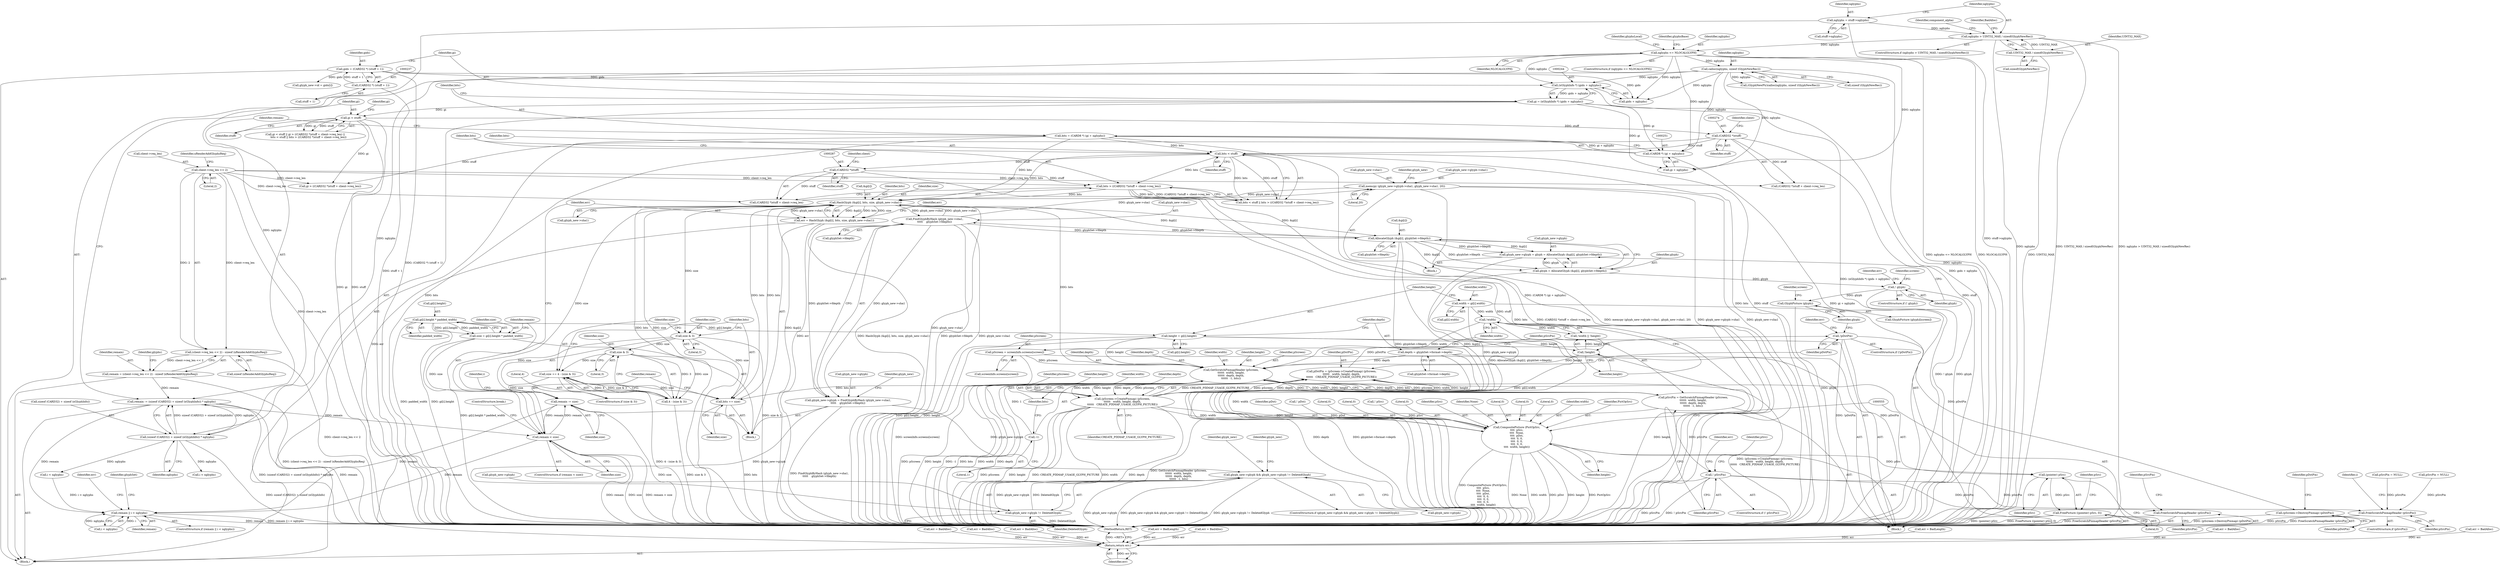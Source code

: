 digraph "0_xserver_5725849a1b427cd4a72b84e57f211edb35838718@API" {
"1000566" [label="(Call,memcpy (glyph_new->glyph->sha1, glyph_new->sha1, 20))"];
"1000341" [label="(Call,FindGlyphByHash (glyph_new->sha1,\n\t\t\t\t\t    glyphSet->fdepth))"];
"1000324" [label="(Call,HashGlyph (&gi[i], bits, size, glyph_new->sha1))"];
"1000378" [label="(Call,AllocateGlyph (&gi[i], glyphSet->fdepth))"];
"1000280" [label="(Call,bits < stuff)"];
"1000248" [label="(Call,bits = (CARD8 *) (gi + nglyphs))"];
"1000250" [label="(Call,(CARD8 *) (gi + nglyphs))"];
"1000241" [label="(Call,gi = (xGlyphInfo *) (gids + nglyphs))"];
"1000243" [label="(Call,(xGlyphInfo *) (gids + nglyphs))"];
"1000234" [label="(Call,gids = (CARD32 *) (stuff + 1))"];
"1000236" [label="(Call,(CARD32 *) (stuff + 1))"];
"1000194" [label="(Call,nglyphs <= NLOCALGLYPH)"];
"1000177" [label="(Call,nglyphs > UINT32_MAX / sizeof(GlyphNewRec))"];
"1000171" [label="(Call,nglyphs = stuff->nglyphs)"];
"1000179" [label="(Call,UINT32_MAX / sizeof(GlyphNewRec))"];
"1000212" [label="(Call,calloc(nglyphs, sizeof (GlyphNewRec)))"];
"1000273" [label="(Call,(CARD32 *)stuff)"];
"1000266" [label="(Call,gi < stuff)"];
"1000283" [label="(Call,bits > ((CARD32 *)stuff + client->req_len))"];
"1000286" [label="(Call,(CARD32 *)stuff)"];
"1000224" [label="(Call,client->req_len << 2)"];
"1000594" [label="(Call,bits += size)"];
"1000587" [label="(Call,size += 4 - (size & 3))"];
"1000589" [label="(Call,4 - (size & 3))"];
"1000591" [label="(Call,size & 3)"];
"1000584" [label="(Call,size & 3)"];
"1000448" [label="(Call,GetScratchPixmapHeader (pScreen,\n\t\t\t\t\t\t  width, height,\n\t\t\t\t\t\t  depth, depth,\n\t\t\t\t\t\t  -1, bits))"];
"1000439" [label="(Call,pScreen = screenInfo.screens[screen])"];
"1000434" [label="(Call,!width)"];
"1000407" [label="(Call,width = gi[i].width)"];
"1000436" [label="(Call,!height)"];
"1000415" [label="(Call,height = gi[i].height)"];
"1000310" [label="(Call,gi[i].height * padded_width)"];
"1000423" [label="(Call,depth = glyphSet->format->depth)"];
"1000454" [label="(Call,-1)"];
"1000318" [label="(Call,remain < size)"];
"1000597" [label="(Call,remain -= size)"];
"1000255" [label="(Call,remain -= (sizeof (CARD32) + sizeof (xGlyphInfo)) * nglyphs)"];
"1000257" [label="(Call,(sizeof (CARD32) + sizeof (xGlyphInfo)) * nglyphs)"];
"1000221" [label="(Call,remain = (client->req_len << 2) - sizeof (xRenderAddGlyphsReq))"];
"1000223" [label="(Call,(client->req_len << 2) - sizeof (xRenderAddGlyphsReq))"];
"1000308" [label="(Call,size = gi[i].height * padded_width)"];
"1000566" [label="(Call,memcpy (glyph_new->glyph->sha1, glyph_new->sha1, 20))"];
"1000322" [label="(Call,err = HashGlyph (&gi[i], bits, size, glyph_new->sha1))"];
"1000696" [label="(Return,return err;)"];
"1000337" [label="(Call,glyph_new->glyph = FindGlyphByHash (glyph_new->sha1,\n\t\t\t\t\t    glyphSet->fdepth))"];
"1000349" [label="(Call,glyph_new->glyph && glyph_new->glyph != DeletedGlyph)"];
"1000353" [label="(Call,glyph_new->glyph != DeletedGlyph)"];
"1000372" [label="(Call,glyph_new->glyph = glyph = AllocateGlyph (&gi[i], glyphSet->fdepth))"];
"1000376" [label="(Call,glyph = AllocateGlyph (&gi[i], glyphSet->fdepth))"];
"1000387" [label="(Call,! glyph)"];
"1000507" [label="(Call,GlyphPicture (glyph))"];
"1000446" [label="(Call,pSrcPix = GetScratchPixmapHeader (pScreen,\n\t\t\t\t\t\t  width, height,\n\t\t\t\t\t\t  depth, depth,\n\t\t\t\t\t\t  -1, bits))"];
"1000458" [label="(Call,! pSrcPix)"];
"1000561" [label="(Call,FreeScratchPixmapHeader (pSrcPix))"];
"1000660" [label="(Call,FreeScratchPixmapHeader (pSrcPix))"];
"1000491" [label="(Call,(pScreen->CreatePixmap) (pScreen,\n\t\t\t\t\t\t   width, height, depth,\n\t\t\t\t\t\t   CREATE_PIXMAP_USAGE_GLYPH_PICTURE))"];
"1000489" [label="(Call,pDstPix = (pScreen->CreatePixmap) (pScreen,\n\t\t\t\t\t\t   width, height, depth,\n\t\t\t\t\t\t   CREATE_PIXMAP_USAGE_GLYPH_PICTURE))"];
"1000498" [label="(Call,!pDstPix)"];
"1000527" [label="(Call,(pScreen->DestroyPixmap) (pDstPix))"];
"1000540" [label="(Call,CompositePicture (PictOpSrc,\n\t\t\t\t  pSrc,\n\t\t\t\t  None,\n\t\t\t\t  pDst,\n\t\t\t\t  0, 0,\n\t\t\t\t  0, 0,\n\t\t\t\t  0, 0,\n\t\t\t\t  width, height))"];
"1000554" [label="(Call,(pointer) pSrc)"];
"1000553" [label="(Call,FreePicture ((pointer) pSrc, 0))"];
"1000601" [label="(Call,remain || i < nglyphs)"];
"1000258" [label="(Call,sizeof (CARD32) + sizeof (xGlyphInfo))"];
"1000509" [label="(Identifier,screen)"];
"1000607" [label="(Call,err = BadLength)"];
"1000424" [label="(Identifier,depth)"];
"1000172" [label="(Identifier,nglyphs)"];
"1000181" [label="(Call,sizeof(GlyphNewRec))"];
"1000415" [label="(Call,height = gi[i].height)"];
"1000228" [label="(Literal,2)"];
"1000408" [label="(Identifier,width)"];
"1000213" [label="(Identifier,nglyphs)"];
"1000664" [label="(Identifier,i)"];
"1000249" [label="(Identifier,bits)"];
"1000492" [label="(Identifier,pScreen)"];
"1000171" [label="(Call,nglyphs = stuff->nglyphs)"];
"1000378" [label="(Call,AllocateGlyph (&gi[i], glyphSet->fdepth))"];
"1000290" [label="(Identifier,client)"];
"1000437" [label="(Identifier,height)"];
"1000594" [label="(Call,bits += size)"];
"1000541" [label="(Identifier,PictOpSrc)"];
"1000376" [label="(Call,glyph = AllocateGlyph (&gi[i], glyphSet->fdepth))"];
"1000212" [label="(Call,calloc(nglyphs, sizeof (GlyphNewRec)))"];
"1000348" [label="(ControlStructure,if (glyph_new->glyph && glyph_new->glyph != DeletedGlyph))"];
"1000603" [label="(Call,i < nglyphs)"];
"1000224" [label="(Call,client->req_len << 2)"];
"1000590" [label="(Literal,4)"];
"1000696" [label="(Return,return err;)"];
"1000660" [label="(Call,FreeScratchPixmapHeader (pSrcPix))"];
"1000263" [label="(Identifier,nglyphs)"];
"1000316" [label="(Identifier,padded_width)"];
"1000266" [label="(Call,gi < stuff)"];
"1000544" [label="(Identifier,pDst)"];
"1000250" [label="(Call,(CARD8 *) (gi + nglyphs))"];
"1000186" [label="(Identifier,component_alpha)"];
"1000658" [label="(ControlStructure,if (pSrcPix))"];
"1000350" [label="(Call,glyph_new->glyph)"];
"1000221" [label="(Call,remain = (client->req_len << 2) - sizeof (xRenderAddGlyphsReq))"];
"1000209" [label="(Identifier,glyphsBase)"];
"1000229" [label="(Call,sizeof (xRenderAddGlyphsReq))"];
"1000195" [label="(Identifier,nglyphs)"];
"1000319" [label="(Identifier,remain)"];
"1000105" [label="(Block,)"];
"1000252" [label="(Call,gi + nglyphs)"];
"1000598" [label="(Identifier,remain)"];
"1000498" [label="(Call,!pDstPix)"];
"1000361" [label="(Identifier,glyph_new)"];
"1000282" [label="(Identifier,stuff)"];
"1000330" [label="(Identifier,size)"];
"1000586" [label="(Literal,3)"];
"1000561" [label="(Call,FreeScratchPixmapHeader (pSrcPix))"];
"1000599" [label="(Identifier,size)"];
"1000285" [label="(Call,(CARD32 *)stuff + client->req_len)"];
"1000238" [label="(Call,stuff + 1)"];
"1000271" [label="(Identifier,gi)"];
"1000435" [label="(Identifier,width)"];
"1000255" [label="(Call,remain -= (sizeof (CARD32) + sizeof (xGlyphInfo)) * nglyphs)"];
"1000223" [label="(Call,(client->req_len << 2) - sizeof (xRenderAddGlyphsReq))"];
"1000553" [label="(Call,FreePicture ((pointer) pSrc, 0))"];
"1000507" [label="(Call,GlyphPicture (glyph))"];
"1000405" [label="(Block,)"];
"1000491" [label="(Call,(pScreen->CreatePixmap) (pScreen,\n\t\t\t\t\t\t   width, height, depth,\n\t\t\t\t\t\t   CREATE_PIXMAP_USAGE_GLYPH_PICTURE))"];
"1000447" [label="(Identifier,pSrcPix)"];
"1000338" [label="(Call,glyph_new->glyph)"];
"1000661" [label="(Identifier,pSrcPix)"];
"1000325" [label="(Call,&gi[i])"];
"1000489" [label="(Call,pDstPix = (pScreen->CreatePixmap) (pScreen,\n\t\t\t\t\t\t   width, height, depth,\n\t\t\t\t\t\t   CREATE_PIXMAP_USAGE_GLYPH_PICTURE))"];
"1000322" [label="(Call,err = HashGlyph (&gi[i], bits, size, glyph_new->sha1))"];
"1000243" [label="(Call,(xGlyphInfo *) (gids + nglyphs))"];
"1000323" [label="(Identifier,err)"];
"1000533" [label="(Call,! pDst)"];
"1000433" [label="(Call,!width || !height)"];
"1000462" [label="(Identifier,err)"];
"1000562" [label="(Identifier,pSrcPix)"];
"1000365" [label="(Block,)"];
"1000331" [label="(Call,glyph_new->sha1)"];
"1000501" [label="(Call,err = BadAlloc)"];
"1000286" [label="(Call,(CARD32 *)stuff)"];
"1000248" [label="(Call,bits = (CARD8 *) (gi + nglyphs))"];
"1000196" [label="(Identifier,NLOCALGLYPH)"];
"1000593" [label="(Literal,3)"];
"1000386" [label="(ControlStructure,if (! glyph))"];
"1000698" [label="(MethodReturn,RET)"];
"1000545" [label="(Literal,0)"];
"1000608" [label="(Identifier,err)"];
"1000222" [label="(Identifier,remain)"];
"1000280" [label="(Call,bits < stuff)"];
"1000245" [label="(Call,gids + nglyphs)"];
"1000588" [label="(Identifier,size)"];
"1000559" [label="(Identifier,pSrc)"];
"1000666" [label="(Call,i < nglyphs)"];
"1000293" [label="(Call,err = BadLength)"];
"1000502" [label="(Identifier,err)"];
"1000494" [label="(Identifier,height)"];
"1000602" [label="(Identifier,remain)"];
"1000131" [label="(Call,pSrcPix = NULL)"];
"1000379" [label="(Call,&gi[i])"];
"1000546" [label="(Literal,0)"];
"1000310" [label="(Call,gi[i].height * padded_width)"];
"1000416" [label="(Identifier,height)"];
"1000572" [label="(Call,glyph_new->sha1)"];
"1000388" [label="(Identifier,glyph)"];
"1000564" [label="(Identifier,pSrcPix)"];
"1000497" [label="(ControlStructure,if (!pDstPix))"];
"1000383" [label="(Call,glyphSet->fdepth)"];
"1000194" [label="(Call,nglyphs <= NLOCALGLYPH)"];
"1000591" [label="(Call,size & 3)"];
"1000601" [label="(Call,remain || i < nglyphs)"];
"1000493" [label="(Identifier,width)"];
"1000482" [label="(Call,! pSrc)"];
"1000557" [label="(Literal,0)"];
"1000576" [label="(Call,glyph_new->id = gids[i])"];
"1000387" [label="(Call,! glyph)"];
"1000317" [label="(ControlStructure,if (remain < size))"];
"1000177" [label="(Call,nglyphs > UINT32_MAX / sizeof(GlyphNewRec))"];
"1000270" [label="(Call,gi > ((CARD32 *)stuff + client->req_len))"];
"1000306" [label="(Block,)"];
"1000341" [label="(Call,FindGlyphByHash (glyph_new->sha1,\n\t\t\t\t\t    glyphSet->fdepth))"];
"1000236" [label="(Call,(CARD32 *) (stuff + 1))"];
"1000552" [label="(Identifier,height)"];
"1000353" [label="(Call,glyph_new->glyph != DeletedGlyph)"];
"1000459" [label="(Identifier,pSrcPix)"];
"1000466" [label="(Identifier,pSrc)"];
"1000496" [label="(Identifier,CREATE_PIXMAP_USAGE_GLYPH_PICTURE)"];
"1000540" [label="(Call,CompositePicture (PictOpSrc,\n\t\t\t\t  pSrc,\n\t\t\t\t  None,\n\t\t\t\t  pDst,\n\t\t\t\t  0, 0,\n\t\t\t\t  0, 0,\n\t\t\t\t  0, 0,\n\t\t\t\t  width, height))"];
"1000578" [label="(Identifier,glyph_new)"];
"1000321" [label="(ControlStructure,break;)"];
"1000390" [label="(Call,err = BadAlloc)"];
"1000265" [label="(Call,gi < stuff || gi > ((CARD32 *)stuff + client->req_len) ||\n        bits < stuff || bits > ((CARD32 *)stuff + client->req_len))"];
"1000585" [label="(Identifier,size)"];
"1000451" [label="(Identifier,height)"];
"1000506" [label="(Call,GlyphPicture (glyph)[screen])"];
"1000508" [label="(Identifier,glyph)"];
"1000441" [label="(Call,screenInfo.screens[screen])"];
"1000283" [label="(Call,bits > ((CARD32 *)stuff + client->req_len))"];
"1000485" [label="(Call,err = BadAlloc)"];
"1000230" [label="(Identifier,xRenderAddGlyphsReq)"];
"1000409" [label="(Call,gi[i].width)"];
"1000210" [label="(Call,(GlyphNewPtr)calloc(nglyphs, sizeof (GlyphNewRec)))"];
"1000567" [label="(Call,glyph_new->glyph->sha1)"];
"1000256" [label="(Identifier,remain)"];
"1000550" [label="(Literal,0)"];
"1000436" [label="(Call,!height)"];
"1000351" [label="(Identifier,glyph_new)"];
"1000242" [label="(Identifier,gi)"];
"1000357" [label="(Identifier,DeletedGlyph)"];
"1000587" [label="(Call,size += 4 - (size & 3))"];
"1000614" [label="(Identifier,glyphSet)"];
"1000235" [label="(Identifier,gids)"];
"1000335" [label="(Identifier,err)"];
"1000456" [label="(Identifier,bits)"];
"1000448" [label="(Call,GetScratchPixmapHeader (pScreen,\n\t\t\t\t\t\t  width, height,\n\t\t\t\t\t\t  depth, depth,\n\t\t\t\t\t\t  -1, bits))"];
"1000407" [label="(Call,width = gi[i].width)"];
"1000199" [label="(Identifier,glyphsLocal)"];
"1000449" [label="(Identifier,pScreen)"];
"1000461" [label="(Call,err = BadAlloc)"];
"1000458" [label="(Call,! pSrcPix)"];
"1000490" [label="(Identifier,pDstPix)"];
"1000542" [label="(Identifier,pSrc)"];
"1000543" [label="(Identifier,None)"];
"1000234" [label="(Call,gids = (CARD32 *) (stuff + 1))"];
"1000178" [label="(Identifier,nglyphs)"];
"1000345" [label="(Call,glyphSet->fdepth)"];
"1000592" [label="(Identifier,size)"];
"1000556" [label="(Identifier,pSrc)"];
"1000452" [label="(Identifier,depth)"];
"1000697" [label="(Identifier,err)"];
"1000575" [label="(Literal,20)"];
"1000495" [label="(Identifier,depth)"];
"1000232" [label="(Identifier,glyphs)"];
"1000548" [label="(Literal,0)"];
"1000184" [label="(Identifier,BadAlloc)"];
"1000284" [label="(Identifier,bits)"];
"1000324" [label="(Call,HashGlyph (&gi[i], bits, size, glyph_new->sha1))"];
"1000453" [label="(Identifier,depth)"];
"1000457" [label="(ControlStructure,if (! pSrcPix))"];
"1000527" [label="(Call,(pScreen->DestroyPixmap) (pDstPix))"];
"1000354" [label="(Call,glyph_new->glyph)"];
"1000267" [label="(Identifier,gi)"];
"1000499" [label="(Identifier,pDstPix)"];
"1000425" [label="(Call,glyphSet->format->depth)"];
"1000563" [label="(Call,pSrcPix = NULL)"];
"1000273" [label="(Call,(CARD32 *)stuff)"];
"1000439" [label="(Call,pScreen = screenInfo.screens[screen])"];
"1000617" [label="(Call,err = BadAlloc)"];
"1000342" [label="(Call,glyph_new->sha1)"];
"1000536" [label="(Call,err = BadAlloc)"];
"1000597" [label="(Call,remain -= size)"];
"1000311" [label="(Call,gi[i].height)"];
"1000549" [label="(Literal,0)"];
"1000369" [label="(Identifier,glyph_new)"];
"1000179" [label="(Call,UINT32_MAX / sizeof(GlyphNewRec))"];
"1000279" [label="(Call,bits < stuff || bits > ((CARD32 *)stuff + client->req_len))"];
"1000320" [label="(Identifier,size)"];
"1000566" [label="(Call,memcpy (glyph_new->glyph->sha1, glyph_new->sha1, 20))"];
"1000583" [label="(ControlStructure,if (size & 3))"];
"1000288" [label="(Identifier,stuff)"];
"1000305" [label="(Identifier,i)"];
"1000318" [label="(Call,remain < size)"];
"1000547" [label="(Literal,0)"];
"1000450" [label="(Identifier,width)"];
"1000551" [label="(Identifier,width)"];
"1000595" [label="(Identifier,bits)"];
"1000434" [label="(Call,!width)"];
"1000268" [label="(Identifier,stuff)"];
"1000275" [label="(Identifier,stuff)"];
"1000176" [label="(ControlStructure,if (nglyphs > UINT32_MAX / sizeof(GlyphNewRec)))"];
"1000440" [label="(Identifier,pScreen)"];
"1000530" [label="(Identifier,pDstPix)"];
"1000257" [label="(Call,(sizeof (CARD32) + sizeof (xGlyphInfo)) * nglyphs)"];
"1000372" [label="(Call,glyph_new->glyph = glyph = AllocateGlyph (&gi[i], glyphSet->fdepth))"];
"1000272" [label="(Call,(CARD32 *)stuff + client->req_len)"];
"1000417" [label="(Call,gi[i].height)"];
"1000329" [label="(Identifier,bits)"];
"1000173" [label="(Call,stuff->nglyphs)"];
"1000528" [label="(Identifier,pDstPix)"];
"1000596" [label="(Identifier,size)"];
"1000455" [label="(Literal,1)"];
"1000277" [label="(Identifier,client)"];
"1000225" [label="(Call,client->req_len)"];
"1000454" [label="(Call,-1)"];
"1000281" [label="(Identifier,bits)"];
"1000241" [label="(Call,gi = (xGlyphInfo *) (gids + nglyphs))"];
"1000554" [label="(Call,(pointer) pSrc)"];
"1000309" [label="(Identifier,size)"];
"1000600" [label="(ControlStructure,if (remain || i < nglyphs))"];
"1000423" [label="(Call,depth = glyphSet->format->depth)"];
"1000391" [label="(Identifier,err)"];
"1000301" [label="(Call,i < nglyphs)"];
"1000214" [label="(Call,sizeof (GlyphNewRec))"];
"1000589" [label="(Call,4 - (size & 3))"];
"1000446" [label="(Call,pSrcPix = GetScratchPixmapHeader (pScreen,\n\t\t\t\t\t\t  width, height,\n\t\t\t\t\t\t  depth, depth,\n\t\t\t\t\t\t  -1, bits))"];
"1000349" [label="(Call,glyph_new->glyph && glyph_new->glyph != DeletedGlyph)"];
"1000377" [label="(Identifier,glyph)"];
"1000337" [label="(Call,glyph_new->glyph = FindGlyphByHash (glyph_new->sha1,\n\t\t\t\t\t    glyphSet->fdepth))"];
"1000180" [label="(Identifier,UINT32_MAX)"];
"1000373" [label="(Call,glyph_new->glyph)"];
"1000193" [label="(ControlStructure,if (nglyphs <= NLOCALGLYPH))"];
"1000308" [label="(Call,size = gi[i].height * padded_width)"];
"1000584" [label="(Call,size & 3)"];
"1000396" [label="(Identifier,screen)"];
"1000566" -> "1000365"  [label="AST: "];
"1000566" -> "1000575"  [label="CFG: "];
"1000567" -> "1000566"  [label="AST: "];
"1000572" -> "1000566"  [label="AST: "];
"1000575" -> "1000566"  [label="AST: "];
"1000578" -> "1000566"  [label="CFG: "];
"1000566" -> "1000698"  [label="DDG: memcpy (glyph_new->glyph->sha1, glyph_new->sha1, 20)"];
"1000566" -> "1000698"  [label="DDG: glyph_new->glyph->sha1"];
"1000566" -> "1000698"  [label="DDG: glyph_new->sha1"];
"1000566" -> "1000324"  [label="DDG: glyph_new->sha1"];
"1000341" -> "1000566"  [label="DDG: glyph_new->sha1"];
"1000341" -> "1000337"  [label="AST: "];
"1000341" -> "1000345"  [label="CFG: "];
"1000342" -> "1000341"  [label="AST: "];
"1000345" -> "1000341"  [label="AST: "];
"1000337" -> "1000341"  [label="CFG: "];
"1000341" -> "1000698"  [label="DDG: glyph_new->sha1"];
"1000341" -> "1000698"  [label="DDG: glyphSet->fdepth"];
"1000341" -> "1000324"  [label="DDG: glyph_new->sha1"];
"1000341" -> "1000337"  [label="DDG: glyph_new->sha1"];
"1000341" -> "1000337"  [label="DDG: glyphSet->fdepth"];
"1000324" -> "1000341"  [label="DDG: glyph_new->sha1"];
"1000378" -> "1000341"  [label="DDG: glyphSet->fdepth"];
"1000341" -> "1000378"  [label="DDG: glyphSet->fdepth"];
"1000324" -> "1000322"  [label="AST: "];
"1000324" -> "1000331"  [label="CFG: "];
"1000325" -> "1000324"  [label="AST: "];
"1000329" -> "1000324"  [label="AST: "];
"1000330" -> "1000324"  [label="AST: "];
"1000331" -> "1000324"  [label="AST: "];
"1000322" -> "1000324"  [label="CFG: "];
"1000324" -> "1000698"  [label="DDG: glyph_new->sha1"];
"1000324" -> "1000698"  [label="DDG: bits"];
"1000324" -> "1000698"  [label="DDG: size"];
"1000324" -> "1000698"  [label="DDG: &gi[i]"];
"1000324" -> "1000322"  [label="DDG: &gi[i]"];
"1000324" -> "1000322"  [label="DDG: bits"];
"1000324" -> "1000322"  [label="DDG: size"];
"1000324" -> "1000322"  [label="DDG: glyph_new->sha1"];
"1000378" -> "1000324"  [label="DDG: &gi[i]"];
"1000280" -> "1000324"  [label="DDG: bits"];
"1000248" -> "1000324"  [label="DDG: bits"];
"1000283" -> "1000324"  [label="DDG: bits"];
"1000594" -> "1000324"  [label="DDG: bits"];
"1000318" -> "1000324"  [label="DDG: size"];
"1000324" -> "1000378"  [label="DDG: &gi[i]"];
"1000324" -> "1000448"  [label="DDG: bits"];
"1000324" -> "1000584"  [label="DDG: size"];
"1000324" -> "1000594"  [label="DDG: bits"];
"1000378" -> "1000376"  [label="AST: "];
"1000378" -> "1000383"  [label="CFG: "];
"1000379" -> "1000378"  [label="AST: "];
"1000383" -> "1000378"  [label="AST: "];
"1000376" -> "1000378"  [label="CFG: "];
"1000378" -> "1000698"  [label="DDG: glyphSet->fdepth"];
"1000378" -> "1000698"  [label="DDG: &gi[i]"];
"1000378" -> "1000372"  [label="DDG: &gi[i]"];
"1000378" -> "1000372"  [label="DDG: glyphSet->fdepth"];
"1000378" -> "1000376"  [label="DDG: &gi[i]"];
"1000378" -> "1000376"  [label="DDG: glyphSet->fdepth"];
"1000280" -> "1000279"  [label="AST: "];
"1000280" -> "1000282"  [label="CFG: "];
"1000281" -> "1000280"  [label="AST: "];
"1000282" -> "1000280"  [label="AST: "];
"1000284" -> "1000280"  [label="CFG: "];
"1000279" -> "1000280"  [label="CFG: "];
"1000280" -> "1000698"  [label="DDG: stuff"];
"1000280" -> "1000698"  [label="DDG: bits"];
"1000280" -> "1000279"  [label="DDG: bits"];
"1000280" -> "1000279"  [label="DDG: stuff"];
"1000248" -> "1000280"  [label="DDG: bits"];
"1000273" -> "1000280"  [label="DDG: stuff"];
"1000280" -> "1000283"  [label="DDG: bits"];
"1000280" -> "1000286"  [label="DDG: stuff"];
"1000248" -> "1000105"  [label="AST: "];
"1000248" -> "1000250"  [label="CFG: "];
"1000249" -> "1000248"  [label="AST: "];
"1000250" -> "1000248"  [label="AST: "];
"1000256" -> "1000248"  [label="CFG: "];
"1000248" -> "1000698"  [label="DDG: (CARD8 *) (gi + nglyphs)"];
"1000248" -> "1000698"  [label="DDG: bits"];
"1000250" -> "1000248"  [label="DDG: gi + nglyphs"];
"1000250" -> "1000252"  [label="CFG: "];
"1000251" -> "1000250"  [label="AST: "];
"1000252" -> "1000250"  [label="AST: "];
"1000250" -> "1000698"  [label="DDG: gi + nglyphs"];
"1000241" -> "1000250"  [label="DDG: gi"];
"1000194" -> "1000250"  [label="DDG: nglyphs"];
"1000212" -> "1000250"  [label="DDG: nglyphs"];
"1000241" -> "1000105"  [label="AST: "];
"1000241" -> "1000243"  [label="CFG: "];
"1000242" -> "1000241"  [label="AST: "];
"1000243" -> "1000241"  [label="AST: "];
"1000249" -> "1000241"  [label="CFG: "];
"1000241" -> "1000698"  [label="DDG: (xGlyphInfo *) (gids + nglyphs)"];
"1000243" -> "1000241"  [label="DDG: gids + nglyphs"];
"1000241" -> "1000252"  [label="DDG: gi"];
"1000241" -> "1000266"  [label="DDG: gi"];
"1000243" -> "1000245"  [label="CFG: "];
"1000244" -> "1000243"  [label="AST: "];
"1000245" -> "1000243"  [label="AST: "];
"1000243" -> "1000698"  [label="DDG: gids + nglyphs"];
"1000234" -> "1000243"  [label="DDG: gids"];
"1000194" -> "1000243"  [label="DDG: nglyphs"];
"1000212" -> "1000243"  [label="DDG: nglyphs"];
"1000234" -> "1000105"  [label="AST: "];
"1000234" -> "1000236"  [label="CFG: "];
"1000235" -> "1000234"  [label="AST: "];
"1000236" -> "1000234"  [label="AST: "];
"1000242" -> "1000234"  [label="CFG: "];
"1000234" -> "1000698"  [label="DDG: (CARD32 *) (stuff + 1)"];
"1000236" -> "1000234"  [label="DDG: stuff + 1"];
"1000234" -> "1000245"  [label="DDG: gids"];
"1000234" -> "1000576"  [label="DDG: gids"];
"1000236" -> "1000238"  [label="CFG: "];
"1000237" -> "1000236"  [label="AST: "];
"1000238" -> "1000236"  [label="AST: "];
"1000236" -> "1000698"  [label="DDG: stuff + 1"];
"1000194" -> "1000193"  [label="AST: "];
"1000194" -> "1000196"  [label="CFG: "];
"1000195" -> "1000194"  [label="AST: "];
"1000196" -> "1000194"  [label="AST: "];
"1000199" -> "1000194"  [label="CFG: "];
"1000209" -> "1000194"  [label="CFG: "];
"1000194" -> "1000698"  [label="DDG: nglyphs <= NLOCALGLYPH"];
"1000194" -> "1000698"  [label="DDG: NLOCALGLYPH"];
"1000177" -> "1000194"  [label="DDG: nglyphs"];
"1000194" -> "1000212"  [label="DDG: nglyphs"];
"1000194" -> "1000245"  [label="DDG: nglyphs"];
"1000194" -> "1000252"  [label="DDG: nglyphs"];
"1000194" -> "1000257"  [label="DDG: nglyphs"];
"1000177" -> "1000176"  [label="AST: "];
"1000177" -> "1000179"  [label="CFG: "];
"1000178" -> "1000177"  [label="AST: "];
"1000179" -> "1000177"  [label="AST: "];
"1000184" -> "1000177"  [label="CFG: "];
"1000186" -> "1000177"  [label="CFG: "];
"1000177" -> "1000698"  [label="DDG: nglyphs"];
"1000177" -> "1000698"  [label="DDG: UINT32_MAX / sizeof(GlyphNewRec)"];
"1000177" -> "1000698"  [label="DDG: nglyphs > UINT32_MAX / sizeof(GlyphNewRec)"];
"1000171" -> "1000177"  [label="DDG: nglyphs"];
"1000179" -> "1000177"  [label="DDG: UINT32_MAX"];
"1000171" -> "1000105"  [label="AST: "];
"1000171" -> "1000173"  [label="CFG: "];
"1000172" -> "1000171"  [label="AST: "];
"1000173" -> "1000171"  [label="AST: "];
"1000178" -> "1000171"  [label="CFG: "];
"1000171" -> "1000698"  [label="DDG: stuff->nglyphs"];
"1000179" -> "1000181"  [label="CFG: "];
"1000180" -> "1000179"  [label="AST: "];
"1000181" -> "1000179"  [label="AST: "];
"1000179" -> "1000698"  [label="DDG: UINT32_MAX"];
"1000212" -> "1000210"  [label="AST: "];
"1000212" -> "1000214"  [label="CFG: "];
"1000213" -> "1000212"  [label="AST: "];
"1000214" -> "1000212"  [label="AST: "];
"1000210" -> "1000212"  [label="CFG: "];
"1000212" -> "1000698"  [label="DDG: nglyphs"];
"1000212" -> "1000210"  [label="DDG: nglyphs"];
"1000212" -> "1000245"  [label="DDG: nglyphs"];
"1000212" -> "1000252"  [label="DDG: nglyphs"];
"1000212" -> "1000257"  [label="DDG: nglyphs"];
"1000273" -> "1000272"  [label="AST: "];
"1000273" -> "1000275"  [label="CFG: "];
"1000274" -> "1000273"  [label="AST: "];
"1000275" -> "1000273"  [label="AST: "];
"1000277" -> "1000273"  [label="CFG: "];
"1000273" -> "1000698"  [label="DDG: stuff"];
"1000273" -> "1000270"  [label="DDG: stuff"];
"1000273" -> "1000272"  [label="DDG: stuff"];
"1000266" -> "1000273"  [label="DDG: stuff"];
"1000266" -> "1000265"  [label="AST: "];
"1000266" -> "1000268"  [label="CFG: "];
"1000267" -> "1000266"  [label="AST: "];
"1000268" -> "1000266"  [label="AST: "];
"1000271" -> "1000266"  [label="CFG: "];
"1000265" -> "1000266"  [label="CFG: "];
"1000266" -> "1000698"  [label="DDG: stuff"];
"1000266" -> "1000698"  [label="DDG: gi"];
"1000266" -> "1000265"  [label="DDG: gi"];
"1000266" -> "1000265"  [label="DDG: stuff"];
"1000266" -> "1000270"  [label="DDG: gi"];
"1000283" -> "1000279"  [label="AST: "];
"1000283" -> "1000285"  [label="CFG: "];
"1000284" -> "1000283"  [label="AST: "];
"1000285" -> "1000283"  [label="AST: "];
"1000279" -> "1000283"  [label="CFG: "];
"1000283" -> "1000698"  [label="DDG: (CARD32 *)stuff + client->req_len"];
"1000283" -> "1000698"  [label="DDG: bits"];
"1000283" -> "1000279"  [label="DDG: bits"];
"1000283" -> "1000279"  [label="DDG: (CARD32 *)stuff + client->req_len"];
"1000286" -> "1000283"  [label="DDG: stuff"];
"1000224" -> "1000283"  [label="DDG: client->req_len"];
"1000286" -> "1000285"  [label="AST: "];
"1000286" -> "1000288"  [label="CFG: "];
"1000287" -> "1000286"  [label="AST: "];
"1000288" -> "1000286"  [label="AST: "];
"1000290" -> "1000286"  [label="CFG: "];
"1000286" -> "1000698"  [label="DDG: stuff"];
"1000286" -> "1000285"  [label="DDG: stuff"];
"1000224" -> "1000223"  [label="AST: "];
"1000224" -> "1000228"  [label="CFG: "];
"1000225" -> "1000224"  [label="AST: "];
"1000228" -> "1000224"  [label="AST: "];
"1000230" -> "1000224"  [label="CFG: "];
"1000224" -> "1000698"  [label="DDG: client->req_len"];
"1000224" -> "1000223"  [label="DDG: client->req_len"];
"1000224" -> "1000223"  [label="DDG: 2"];
"1000224" -> "1000270"  [label="DDG: client->req_len"];
"1000224" -> "1000272"  [label="DDG: client->req_len"];
"1000224" -> "1000285"  [label="DDG: client->req_len"];
"1000594" -> "1000306"  [label="AST: "];
"1000594" -> "1000596"  [label="CFG: "];
"1000595" -> "1000594"  [label="AST: "];
"1000596" -> "1000594"  [label="AST: "];
"1000598" -> "1000594"  [label="CFG: "];
"1000594" -> "1000698"  [label="DDG: bits"];
"1000587" -> "1000594"  [label="DDG: size"];
"1000584" -> "1000594"  [label="DDG: size"];
"1000448" -> "1000594"  [label="DDG: bits"];
"1000587" -> "1000583"  [label="AST: "];
"1000587" -> "1000589"  [label="CFG: "];
"1000588" -> "1000587"  [label="AST: "];
"1000589" -> "1000587"  [label="AST: "];
"1000595" -> "1000587"  [label="CFG: "];
"1000587" -> "1000698"  [label="DDG: 4 - (size & 3)"];
"1000589" -> "1000587"  [label="DDG: 4"];
"1000589" -> "1000587"  [label="DDG: size & 3"];
"1000591" -> "1000587"  [label="DDG: size"];
"1000587" -> "1000597"  [label="DDG: size"];
"1000589" -> "1000591"  [label="CFG: "];
"1000590" -> "1000589"  [label="AST: "];
"1000591" -> "1000589"  [label="AST: "];
"1000589" -> "1000698"  [label="DDG: size & 3"];
"1000591" -> "1000589"  [label="DDG: size"];
"1000591" -> "1000589"  [label="DDG: 3"];
"1000591" -> "1000593"  [label="CFG: "];
"1000592" -> "1000591"  [label="AST: "];
"1000593" -> "1000591"  [label="AST: "];
"1000584" -> "1000591"  [label="DDG: size"];
"1000584" -> "1000583"  [label="AST: "];
"1000584" -> "1000586"  [label="CFG: "];
"1000585" -> "1000584"  [label="AST: "];
"1000586" -> "1000584"  [label="AST: "];
"1000588" -> "1000584"  [label="CFG: "];
"1000595" -> "1000584"  [label="CFG: "];
"1000584" -> "1000698"  [label="DDG: size & 3"];
"1000584" -> "1000597"  [label="DDG: size"];
"1000448" -> "1000446"  [label="AST: "];
"1000448" -> "1000456"  [label="CFG: "];
"1000449" -> "1000448"  [label="AST: "];
"1000450" -> "1000448"  [label="AST: "];
"1000451" -> "1000448"  [label="AST: "];
"1000452" -> "1000448"  [label="AST: "];
"1000453" -> "1000448"  [label="AST: "];
"1000454" -> "1000448"  [label="AST: "];
"1000456" -> "1000448"  [label="AST: "];
"1000446" -> "1000448"  [label="CFG: "];
"1000448" -> "1000698"  [label="DDG: width"];
"1000448" -> "1000698"  [label="DDG: depth"];
"1000448" -> "1000698"  [label="DDG: pScreen"];
"1000448" -> "1000698"  [label="DDG: height"];
"1000448" -> "1000698"  [label="DDG: -1"];
"1000448" -> "1000698"  [label="DDG: bits"];
"1000448" -> "1000446"  [label="DDG: depth"];
"1000448" -> "1000446"  [label="DDG: bits"];
"1000448" -> "1000446"  [label="DDG: pScreen"];
"1000448" -> "1000446"  [label="DDG: -1"];
"1000448" -> "1000446"  [label="DDG: width"];
"1000448" -> "1000446"  [label="DDG: height"];
"1000439" -> "1000448"  [label="DDG: pScreen"];
"1000434" -> "1000448"  [label="DDG: width"];
"1000436" -> "1000448"  [label="DDG: height"];
"1000415" -> "1000448"  [label="DDG: height"];
"1000423" -> "1000448"  [label="DDG: depth"];
"1000454" -> "1000448"  [label="DDG: 1"];
"1000448" -> "1000491"  [label="DDG: pScreen"];
"1000448" -> "1000491"  [label="DDG: width"];
"1000448" -> "1000491"  [label="DDG: height"];
"1000448" -> "1000491"  [label="DDG: depth"];
"1000439" -> "1000405"  [label="AST: "];
"1000439" -> "1000441"  [label="CFG: "];
"1000440" -> "1000439"  [label="AST: "];
"1000441" -> "1000439"  [label="AST: "];
"1000447" -> "1000439"  [label="CFG: "];
"1000439" -> "1000698"  [label="DDG: screenInfo.screens[screen]"];
"1000434" -> "1000433"  [label="AST: "];
"1000434" -> "1000435"  [label="CFG: "];
"1000435" -> "1000434"  [label="AST: "];
"1000437" -> "1000434"  [label="CFG: "];
"1000433" -> "1000434"  [label="CFG: "];
"1000434" -> "1000698"  [label="DDG: width"];
"1000434" -> "1000433"  [label="DDG: width"];
"1000407" -> "1000434"  [label="DDG: width"];
"1000407" -> "1000405"  [label="AST: "];
"1000407" -> "1000409"  [label="CFG: "];
"1000408" -> "1000407"  [label="AST: "];
"1000409" -> "1000407"  [label="AST: "];
"1000416" -> "1000407"  [label="CFG: "];
"1000407" -> "1000698"  [label="DDG: gi[i].width"];
"1000436" -> "1000433"  [label="AST: "];
"1000436" -> "1000437"  [label="CFG: "];
"1000437" -> "1000436"  [label="AST: "];
"1000433" -> "1000436"  [label="CFG: "];
"1000436" -> "1000698"  [label="DDG: height"];
"1000436" -> "1000433"  [label="DDG: height"];
"1000415" -> "1000436"  [label="DDG: height"];
"1000415" -> "1000405"  [label="AST: "];
"1000415" -> "1000417"  [label="CFG: "];
"1000416" -> "1000415"  [label="AST: "];
"1000417" -> "1000415"  [label="AST: "];
"1000424" -> "1000415"  [label="CFG: "];
"1000415" -> "1000698"  [label="DDG: height"];
"1000415" -> "1000698"  [label="DDG: gi[i].height"];
"1000310" -> "1000415"  [label="DDG: gi[i].height"];
"1000310" -> "1000308"  [label="AST: "];
"1000310" -> "1000316"  [label="CFG: "];
"1000311" -> "1000310"  [label="AST: "];
"1000316" -> "1000310"  [label="AST: "];
"1000308" -> "1000310"  [label="CFG: "];
"1000310" -> "1000698"  [label="DDG: padded_width"];
"1000310" -> "1000698"  [label="DDG: gi[i].height"];
"1000310" -> "1000308"  [label="DDG: gi[i].height"];
"1000310" -> "1000308"  [label="DDG: padded_width"];
"1000423" -> "1000405"  [label="AST: "];
"1000423" -> "1000425"  [label="CFG: "];
"1000424" -> "1000423"  [label="AST: "];
"1000425" -> "1000423"  [label="AST: "];
"1000435" -> "1000423"  [label="CFG: "];
"1000423" -> "1000698"  [label="DDG: glyphSet->format->depth"];
"1000423" -> "1000698"  [label="DDG: depth"];
"1000454" -> "1000455"  [label="CFG: "];
"1000455" -> "1000454"  [label="AST: "];
"1000456" -> "1000454"  [label="CFG: "];
"1000318" -> "1000317"  [label="AST: "];
"1000318" -> "1000320"  [label="CFG: "];
"1000319" -> "1000318"  [label="AST: "];
"1000320" -> "1000318"  [label="AST: "];
"1000321" -> "1000318"  [label="CFG: "];
"1000323" -> "1000318"  [label="CFG: "];
"1000318" -> "1000698"  [label="DDG: remain < size"];
"1000318" -> "1000698"  [label="DDG: remain"];
"1000318" -> "1000698"  [label="DDG: size"];
"1000597" -> "1000318"  [label="DDG: remain"];
"1000255" -> "1000318"  [label="DDG: remain"];
"1000308" -> "1000318"  [label="DDG: size"];
"1000318" -> "1000597"  [label="DDG: remain"];
"1000318" -> "1000601"  [label="DDG: remain"];
"1000597" -> "1000306"  [label="AST: "];
"1000597" -> "1000599"  [label="CFG: "];
"1000598" -> "1000597"  [label="AST: "];
"1000599" -> "1000597"  [label="AST: "];
"1000305" -> "1000597"  [label="CFG: "];
"1000597" -> "1000698"  [label="DDG: size"];
"1000597" -> "1000601"  [label="DDG: remain"];
"1000255" -> "1000105"  [label="AST: "];
"1000255" -> "1000257"  [label="CFG: "];
"1000256" -> "1000255"  [label="AST: "];
"1000257" -> "1000255"  [label="AST: "];
"1000267" -> "1000255"  [label="CFG: "];
"1000255" -> "1000698"  [label="DDG: (sizeof (CARD32) + sizeof (xGlyphInfo)) * nglyphs"];
"1000255" -> "1000698"  [label="DDG: remain"];
"1000257" -> "1000255"  [label="DDG: sizeof (CARD32) + sizeof (xGlyphInfo)"];
"1000257" -> "1000255"  [label="DDG: nglyphs"];
"1000221" -> "1000255"  [label="DDG: remain"];
"1000255" -> "1000601"  [label="DDG: remain"];
"1000257" -> "1000263"  [label="CFG: "];
"1000258" -> "1000257"  [label="AST: "];
"1000263" -> "1000257"  [label="AST: "];
"1000257" -> "1000698"  [label="DDG: sizeof (CARD32) + sizeof (xGlyphInfo)"];
"1000257" -> "1000301"  [label="DDG: nglyphs"];
"1000257" -> "1000666"  [label="DDG: nglyphs"];
"1000221" -> "1000105"  [label="AST: "];
"1000221" -> "1000223"  [label="CFG: "];
"1000222" -> "1000221"  [label="AST: "];
"1000223" -> "1000221"  [label="AST: "];
"1000232" -> "1000221"  [label="CFG: "];
"1000221" -> "1000698"  [label="DDG: (client->req_len << 2) - sizeof (xRenderAddGlyphsReq)"];
"1000223" -> "1000221"  [label="DDG: client->req_len << 2"];
"1000223" -> "1000229"  [label="CFG: "];
"1000229" -> "1000223"  [label="AST: "];
"1000223" -> "1000698"  [label="DDG: client->req_len << 2"];
"1000308" -> "1000306"  [label="AST: "];
"1000309" -> "1000308"  [label="AST: "];
"1000319" -> "1000308"  [label="CFG: "];
"1000308" -> "1000698"  [label="DDG: gi[i].height * padded_width"];
"1000322" -> "1000306"  [label="AST: "];
"1000323" -> "1000322"  [label="AST: "];
"1000335" -> "1000322"  [label="CFG: "];
"1000322" -> "1000698"  [label="DDG: HashGlyph (&gi[i], bits, size, glyph_new->sha1)"];
"1000322" -> "1000698"  [label="DDG: err"];
"1000322" -> "1000696"  [label="DDG: err"];
"1000696" -> "1000105"  [label="AST: "];
"1000696" -> "1000697"  [label="CFG: "];
"1000697" -> "1000696"  [label="AST: "];
"1000698" -> "1000696"  [label="CFG: "];
"1000696" -> "1000698"  [label="DDG: <RET>"];
"1000697" -> "1000696"  [label="DDG: err"];
"1000485" -> "1000696"  [label="DDG: err"];
"1000293" -> "1000696"  [label="DDG: err"];
"1000617" -> "1000696"  [label="DDG: err"];
"1000607" -> "1000696"  [label="DDG: err"];
"1000501" -> "1000696"  [label="DDG: err"];
"1000461" -> "1000696"  [label="DDG: err"];
"1000536" -> "1000696"  [label="DDG: err"];
"1000390" -> "1000696"  [label="DDG: err"];
"1000337" -> "1000306"  [label="AST: "];
"1000338" -> "1000337"  [label="AST: "];
"1000351" -> "1000337"  [label="CFG: "];
"1000337" -> "1000698"  [label="DDG: FindGlyphByHash (glyph_new->sha1,\n\t\t\t\t\t    glyphSet->fdepth)"];
"1000337" -> "1000349"  [label="DDG: glyph_new->glyph"];
"1000337" -> "1000353"  [label="DDG: glyph_new->glyph"];
"1000349" -> "1000348"  [label="AST: "];
"1000349" -> "1000350"  [label="CFG: "];
"1000349" -> "1000353"  [label="CFG: "];
"1000350" -> "1000349"  [label="AST: "];
"1000353" -> "1000349"  [label="AST: "];
"1000361" -> "1000349"  [label="CFG: "];
"1000369" -> "1000349"  [label="CFG: "];
"1000349" -> "1000698"  [label="DDG: glyph_new->glyph && glyph_new->glyph != DeletedGlyph"];
"1000349" -> "1000698"  [label="DDG: glyph_new->glyph != DeletedGlyph"];
"1000349" -> "1000698"  [label="DDG: glyph_new->glyph"];
"1000353" -> "1000349"  [label="DDG: glyph_new->glyph"];
"1000353" -> "1000349"  [label="DDG: DeletedGlyph"];
"1000353" -> "1000357"  [label="CFG: "];
"1000354" -> "1000353"  [label="AST: "];
"1000357" -> "1000353"  [label="AST: "];
"1000353" -> "1000698"  [label="DDG: DeletedGlyph"];
"1000372" -> "1000365"  [label="AST: "];
"1000372" -> "1000376"  [label="CFG: "];
"1000373" -> "1000372"  [label="AST: "];
"1000376" -> "1000372"  [label="AST: "];
"1000388" -> "1000372"  [label="CFG: "];
"1000372" -> "1000698"  [label="DDG: glyph_new->glyph"];
"1000376" -> "1000372"  [label="DDG: glyph"];
"1000377" -> "1000376"  [label="AST: "];
"1000376" -> "1000698"  [label="DDG: AllocateGlyph (&gi[i], glyphSet->fdepth)"];
"1000376" -> "1000387"  [label="DDG: glyph"];
"1000387" -> "1000386"  [label="AST: "];
"1000387" -> "1000388"  [label="CFG: "];
"1000388" -> "1000387"  [label="AST: "];
"1000391" -> "1000387"  [label="CFG: "];
"1000396" -> "1000387"  [label="CFG: "];
"1000387" -> "1000698"  [label="DDG: glyph"];
"1000387" -> "1000698"  [label="DDG: ! glyph"];
"1000387" -> "1000507"  [label="DDG: glyph"];
"1000507" -> "1000506"  [label="AST: "];
"1000507" -> "1000508"  [label="CFG: "];
"1000508" -> "1000507"  [label="AST: "];
"1000509" -> "1000507"  [label="CFG: "];
"1000507" -> "1000698"  [label="DDG: glyph"];
"1000446" -> "1000405"  [label="AST: "];
"1000447" -> "1000446"  [label="AST: "];
"1000459" -> "1000446"  [label="CFG: "];
"1000446" -> "1000698"  [label="DDG: GetScratchPixmapHeader (pScreen,\n\t\t\t\t\t\t  width, height,\n\t\t\t\t\t\t  depth, depth,\n\t\t\t\t\t\t  -1, bits)"];
"1000446" -> "1000458"  [label="DDG: pSrcPix"];
"1000458" -> "1000457"  [label="AST: "];
"1000458" -> "1000459"  [label="CFG: "];
"1000459" -> "1000458"  [label="AST: "];
"1000462" -> "1000458"  [label="CFG: "];
"1000466" -> "1000458"  [label="CFG: "];
"1000458" -> "1000698"  [label="DDG: pSrcPix"];
"1000458" -> "1000698"  [label="DDG: ! pSrcPix"];
"1000458" -> "1000561"  [label="DDG: pSrcPix"];
"1000458" -> "1000660"  [label="DDG: pSrcPix"];
"1000561" -> "1000405"  [label="AST: "];
"1000561" -> "1000562"  [label="CFG: "];
"1000562" -> "1000561"  [label="AST: "];
"1000564" -> "1000561"  [label="CFG: "];
"1000561" -> "1000698"  [label="DDG: FreeScratchPixmapHeader (pSrcPix)"];
"1000660" -> "1000658"  [label="AST: "];
"1000660" -> "1000661"  [label="CFG: "];
"1000661" -> "1000660"  [label="AST: "];
"1000664" -> "1000660"  [label="CFG: "];
"1000660" -> "1000698"  [label="DDG: FreeScratchPixmapHeader (pSrcPix)"];
"1000660" -> "1000698"  [label="DDG: pSrcPix"];
"1000131" -> "1000660"  [label="DDG: pSrcPix"];
"1000563" -> "1000660"  [label="DDG: pSrcPix"];
"1000491" -> "1000489"  [label="AST: "];
"1000491" -> "1000496"  [label="CFG: "];
"1000492" -> "1000491"  [label="AST: "];
"1000493" -> "1000491"  [label="AST: "];
"1000494" -> "1000491"  [label="AST: "];
"1000495" -> "1000491"  [label="AST: "];
"1000496" -> "1000491"  [label="AST: "];
"1000489" -> "1000491"  [label="CFG: "];
"1000491" -> "1000698"  [label="DDG: height"];
"1000491" -> "1000698"  [label="DDG: CREATE_PIXMAP_USAGE_GLYPH_PICTURE"];
"1000491" -> "1000698"  [label="DDG: width"];
"1000491" -> "1000698"  [label="DDG: depth"];
"1000491" -> "1000698"  [label="DDG: pScreen"];
"1000491" -> "1000489"  [label="DDG: CREATE_PIXMAP_USAGE_GLYPH_PICTURE"];
"1000491" -> "1000489"  [label="DDG: pScreen"];
"1000491" -> "1000489"  [label="DDG: depth"];
"1000491" -> "1000489"  [label="DDG: width"];
"1000491" -> "1000489"  [label="DDG: height"];
"1000491" -> "1000540"  [label="DDG: width"];
"1000491" -> "1000540"  [label="DDG: height"];
"1000489" -> "1000405"  [label="AST: "];
"1000490" -> "1000489"  [label="AST: "];
"1000499" -> "1000489"  [label="CFG: "];
"1000489" -> "1000698"  [label="DDG: (pScreen->CreatePixmap) (pScreen,\n\t\t\t\t\t\t   width, height, depth,\n\t\t\t\t\t\t   CREATE_PIXMAP_USAGE_GLYPH_PICTURE)"];
"1000489" -> "1000498"  [label="DDG: pDstPix"];
"1000498" -> "1000497"  [label="AST: "];
"1000498" -> "1000499"  [label="CFG: "];
"1000499" -> "1000498"  [label="AST: "];
"1000502" -> "1000498"  [label="CFG: "];
"1000508" -> "1000498"  [label="CFG: "];
"1000498" -> "1000698"  [label="DDG: !pDstPix"];
"1000498" -> "1000698"  [label="DDG: pDstPix"];
"1000498" -> "1000527"  [label="DDG: pDstPix"];
"1000527" -> "1000405"  [label="AST: "];
"1000527" -> "1000528"  [label="CFG: "];
"1000528" -> "1000527"  [label="AST: "];
"1000530" -> "1000527"  [label="CFG: "];
"1000527" -> "1000698"  [label="DDG: (pScreen->DestroyPixmap) (pDstPix)"];
"1000540" -> "1000405"  [label="AST: "];
"1000540" -> "1000552"  [label="CFG: "];
"1000541" -> "1000540"  [label="AST: "];
"1000542" -> "1000540"  [label="AST: "];
"1000543" -> "1000540"  [label="AST: "];
"1000544" -> "1000540"  [label="AST: "];
"1000545" -> "1000540"  [label="AST: "];
"1000546" -> "1000540"  [label="AST: "];
"1000547" -> "1000540"  [label="AST: "];
"1000548" -> "1000540"  [label="AST: "];
"1000549" -> "1000540"  [label="AST: "];
"1000550" -> "1000540"  [label="AST: "];
"1000551" -> "1000540"  [label="AST: "];
"1000552" -> "1000540"  [label="AST: "];
"1000555" -> "1000540"  [label="CFG: "];
"1000540" -> "1000698"  [label="DDG: CompositePicture (PictOpSrc,\n\t\t\t\t  pSrc,\n\t\t\t\t  None,\n\t\t\t\t  pDst,\n\t\t\t\t  0, 0,\n\t\t\t\t  0, 0,\n\t\t\t\t  0, 0,\n\t\t\t\t  width, height)"];
"1000540" -> "1000698"  [label="DDG: None"];
"1000540" -> "1000698"  [label="DDG: width"];
"1000540" -> "1000698"  [label="DDG: pDst"];
"1000540" -> "1000698"  [label="DDG: height"];
"1000540" -> "1000698"  [label="DDG: PictOpSrc"];
"1000482" -> "1000540"  [label="DDG: pSrc"];
"1000533" -> "1000540"  [label="DDG: pDst"];
"1000540" -> "1000554"  [label="DDG: pSrc"];
"1000554" -> "1000553"  [label="AST: "];
"1000554" -> "1000556"  [label="CFG: "];
"1000555" -> "1000554"  [label="AST: "];
"1000556" -> "1000554"  [label="AST: "];
"1000557" -> "1000554"  [label="CFG: "];
"1000554" -> "1000553"  [label="DDG: pSrc"];
"1000553" -> "1000405"  [label="AST: "];
"1000553" -> "1000557"  [label="CFG: "];
"1000557" -> "1000553"  [label="AST: "];
"1000559" -> "1000553"  [label="CFG: "];
"1000553" -> "1000698"  [label="DDG: FreePicture ((pointer) pSrc, 0)"];
"1000553" -> "1000698"  [label="DDG: (pointer) pSrc"];
"1000601" -> "1000600"  [label="AST: "];
"1000601" -> "1000602"  [label="CFG: "];
"1000601" -> "1000603"  [label="CFG: "];
"1000602" -> "1000601"  [label="AST: "];
"1000603" -> "1000601"  [label="AST: "];
"1000608" -> "1000601"  [label="CFG: "];
"1000614" -> "1000601"  [label="CFG: "];
"1000601" -> "1000698"  [label="DDG: remain"];
"1000601" -> "1000698"  [label="DDG: remain || i < nglyphs"];
"1000301" -> "1000601"  [label="DDG: i < nglyphs"];
"1000603" -> "1000601"  [label="DDG: i"];
"1000603" -> "1000601"  [label="DDG: nglyphs"];
}

